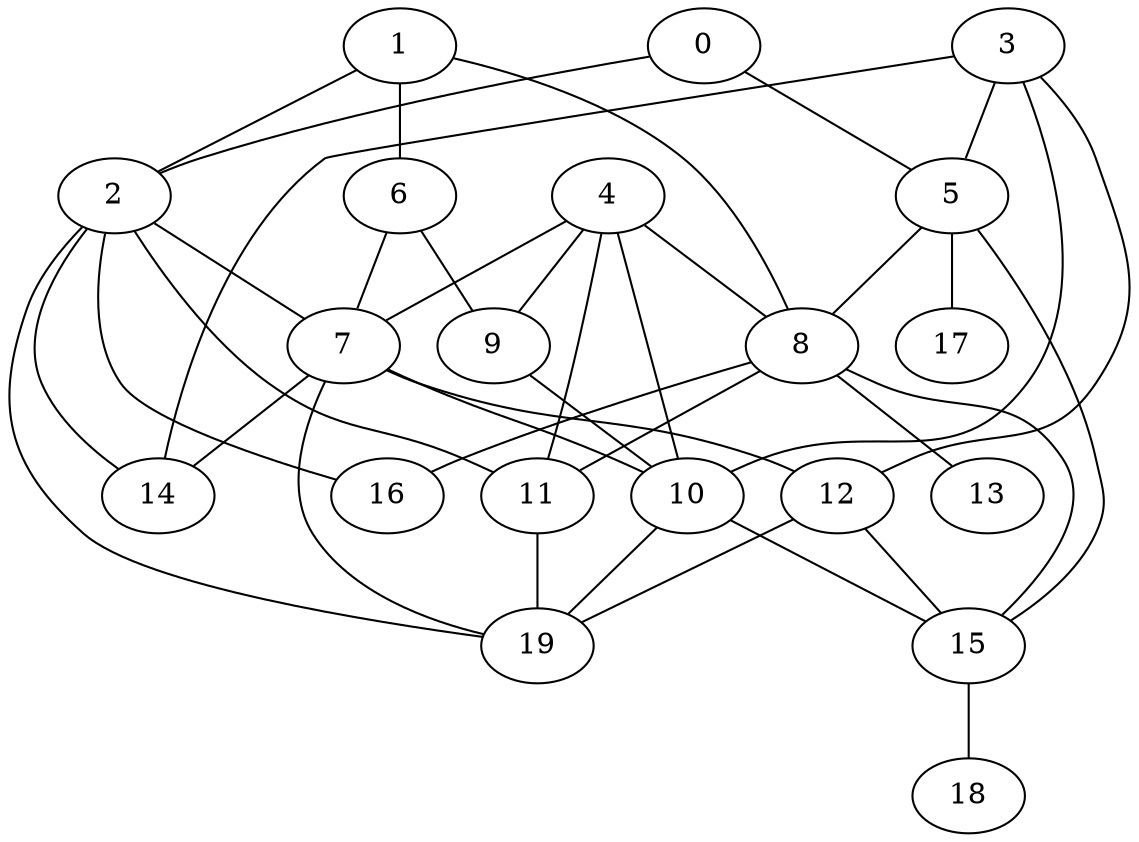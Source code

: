 strict graph "" {
	0	[w=-14];
	2	[w=-9];
	0 -- 2	[w=-3];
	5	[w=16];
	0 -- 5	[w=14];
	1	[w=7];
	1 -- 2	[w=15];
	6	[w=-12];
	1 -- 6	[w=2];
	8	[w=-14];
	1 -- 8	[w=4];
	7	[w=-10];
	2 -- 7	[w=15];
	11	[w=13];
	2 -- 11	[w=7];
	14	[w=-5];
	2 -- 14	[w=-7];
	16	[w=15];
	2 -- 16	[w=12];
	19	[w=-2];
	2 -- 19	[w=4];
	3	[w=11];
	3 -- 5	[w=12];
	10	[w=2];
	3 -- 10	[w=11];
	12	[w=-4];
	3 -- 12	[w=8];
	3 -- 14	[w=8];
	4	[w=-15];
	4 -- 7	[w=-6];
	4 -- 8	[w=3];
	9	[w=-14];
	4 -- 9	[w=7];
	4 -- 10	[w=4];
	4 -- 11	[w=-11];
	5 -- 8	[w=-8];
	15	[w=16];
	5 -- 15	[w=8];
	17	[w=-11];
	5 -- 17	[w=-7];
	6 -- 7	[w=-6];
	6 -- 9	[w=-7];
	7 -- 10	[w=12];
	7 -- 12	[w=-3];
	7 -- 14	[w=15];
	7 -- 19	[w=4];
	8 -- 11	[w=13];
	13	[w=-4];
	8 -- 13	[w=-16];
	8 -- 15	[w=4];
	8 -- 16	[w=10];
	9 -- 10	[w=-16];
	10 -- 15	[w=10];
	10 -- 19	[w=-9];
	11 -- 19	[w=-16];
	12 -- 15	[w=6];
	12 -- 19	[w=-4];
	18	[w=13];
	15 -- 18	[w=-10];
}

